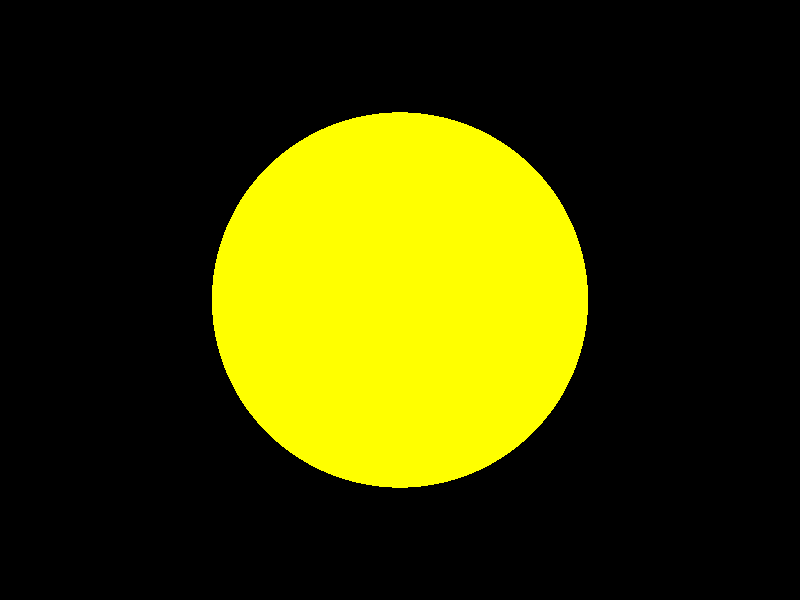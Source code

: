 // Autor:  Sebastian Birk
// Datum:  2014-01-15
// Beispiel zu Blatt 11

#include "colors.inc"
#include "stones.inc"
#include "textures.inc"
#include "shapes.inc"
#include "glass.inc"
#include "metals.inc"
#include "woods.inc"

// #######################
// Kamera
camera {
  location <0, 10, -100>
  look_at  <0, 0,  0>
}


// #######################
// Licht
light_source {
  <100, 100, 20>
  color White
}


// #######################
// Objekte
sphere {
  <0,0,0>, 30
  texture {
    pigment {color Yellow}
  }
}


